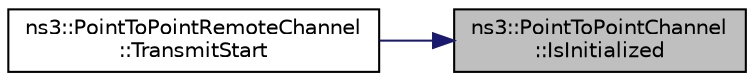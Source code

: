 digraph "ns3::PointToPointChannel::IsInitialized"
{
 // LATEX_PDF_SIZE
  edge [fontname="Helvetica",fontsize="10",labelfontname="Helvetica",labelfontsize="10"];
  node [fontname="Helvetica",fontsize="10",shape=record];
  rankdir="RL";
  Node1 [label="ns3::PointToPointChannel\l::IsInitialized",height=0.2,width=0.4,color="black", fillcolor="grey75", style="filled", fontcolor="black",tooltip="Check to make sure the link is initialized."];
  Node1 -> Node2 [dir="back",color="midnightblue",fontsize="10",style="solid",fontname="Helvetica"];
  Node2 [label="ns3::PointToPointRemoteChannel\l::TransmitStart",height=0.2,width=0.4,color="black", fillcolor="white", style="filled",URL="$classns3_1_1_point_to_point_remote_channel.html#ac875dab4e6bae9347f213819eda5eba4",tooltip="Transmit the packet."];
}
